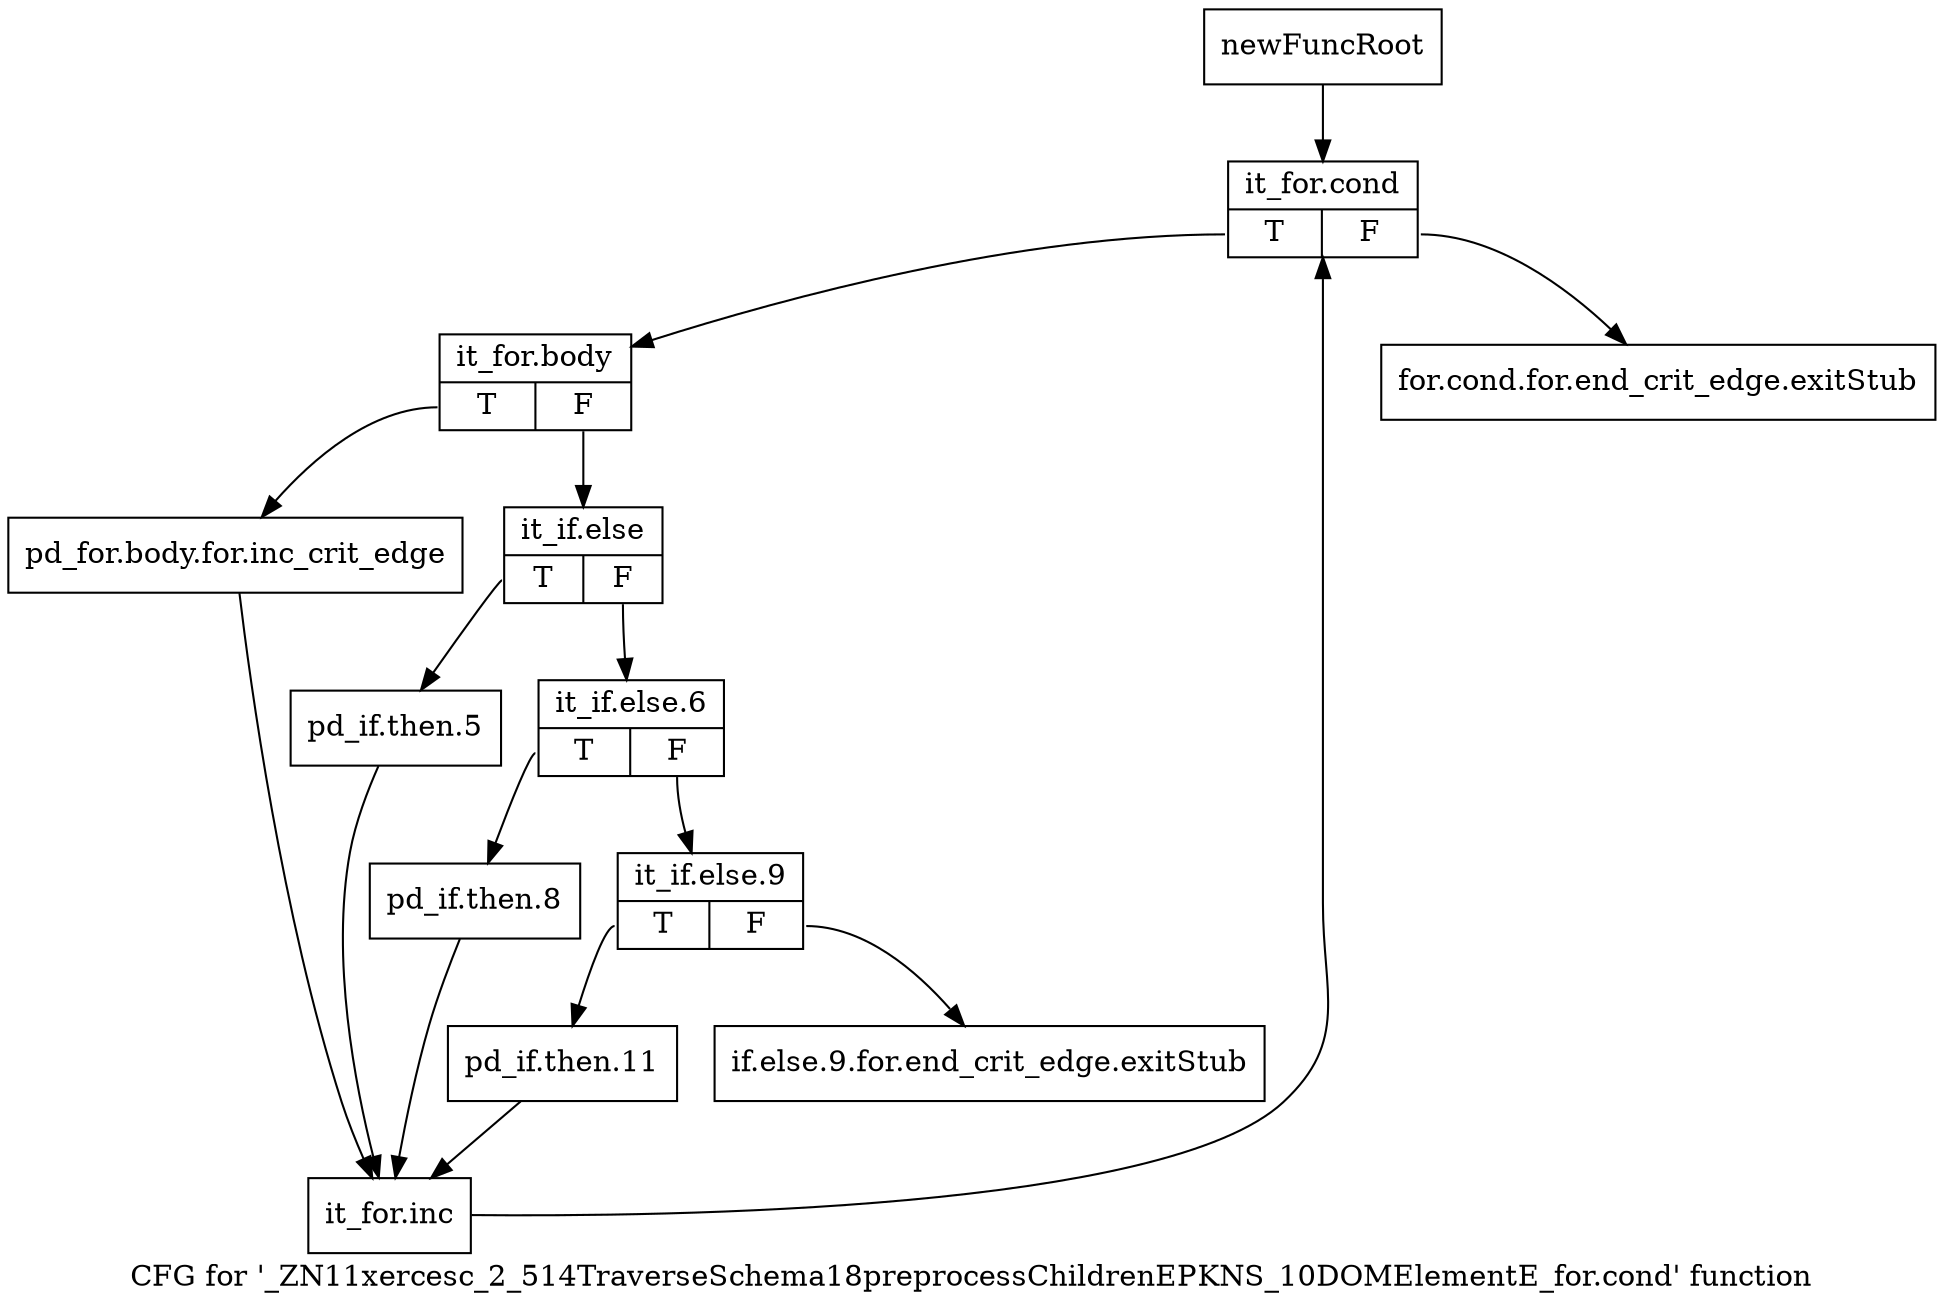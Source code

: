 digraph "CFG for '_ZN11xercesc_2_514TraverseSchema18preprocessChildrenEPKNS_10DOMElementE_for.cond' function" {
	label="CFG for '_ZN11xercesc_2_514TraverseSchema18preprocessChildrenEPKNS_10DOMElementE_for.cond' function";

	Node0x9a38070 [shape=record,label="{newFuncRoot}"];
	Node0x9a38070 -> Node0x9a385d0;
	Node0x9a380c0 [shape=record,label="{for.cond.for.end_crit_edge.exitStub}"];
	Node0x9a38580 [shape=record,label="{if.else.9.for.end_crit_edge.exitStub}"];
	Node0x9a385d0 [shape=record,label="{it_for.cond|{<s0>T|<s1>F}}"];
	Node0x9a385d0:s0 -> Node0x9a38620;
	Node0x9a385d0:s1 -> Node0x9a380c0;
	Node0x9a38620 [shape=record,label="{it_for.body|{<s0>T|<s1>F}}"];
	Node0x9a38620:s0 -> Node0x9a38850;
	Node0x9a38620:s1 -> Node0x9a38670;
	Node0x9a38670 [shape=record,label="{it_if.else|{<s0>T|<s1>F}}"];
	Node0x9a38670:s0 -> Node0x9a38800;
	Node0x9a38670:s1 -> Node0x9a386c0;
	Node0x9a386c0 [shape=record,label="{it_if.else.6|{<s0>T|<s1>F}}"];
	Node0x9a386c0:s0 -> Node0x9a387b0;
	Node0x9a386c0:s1 -> Node0x9a38710;
	Node0x9a38710 [shape=record,label="{it_if.else.9|{<s0>T|<s1>F}}"];
	Node0x9a38710:s0 -> Node0x9a38760;
	Node0x9a38710:s1 -> Node0x9a38580;
	Node0x9a38760 [shape=record,label="{pd_if.then.11}"];
	Node0x9a38760 -> Node0x9a388a0;
	Node0x9a387b0 [shape=record,label="{pd_if.then.8}"];
	Node0x9a387b0 -> Node0x9a388a0;
	Node0x9a38800 [shape=record,label="{pd_if.then.5}"];
	Node0x9a38800 -> Node0x9a388a0;
	Node0x9a38850 [shape=record,label="{pd_for.body.for.inc_crit_edge}"];
	Node0x9a38850 -> Node0x9a388a0;
	Node0x9a388a0 [shape=record,label="{it_for.inc}"];
	Node0x9a388a0 -> Node0x9a385d0;
}
